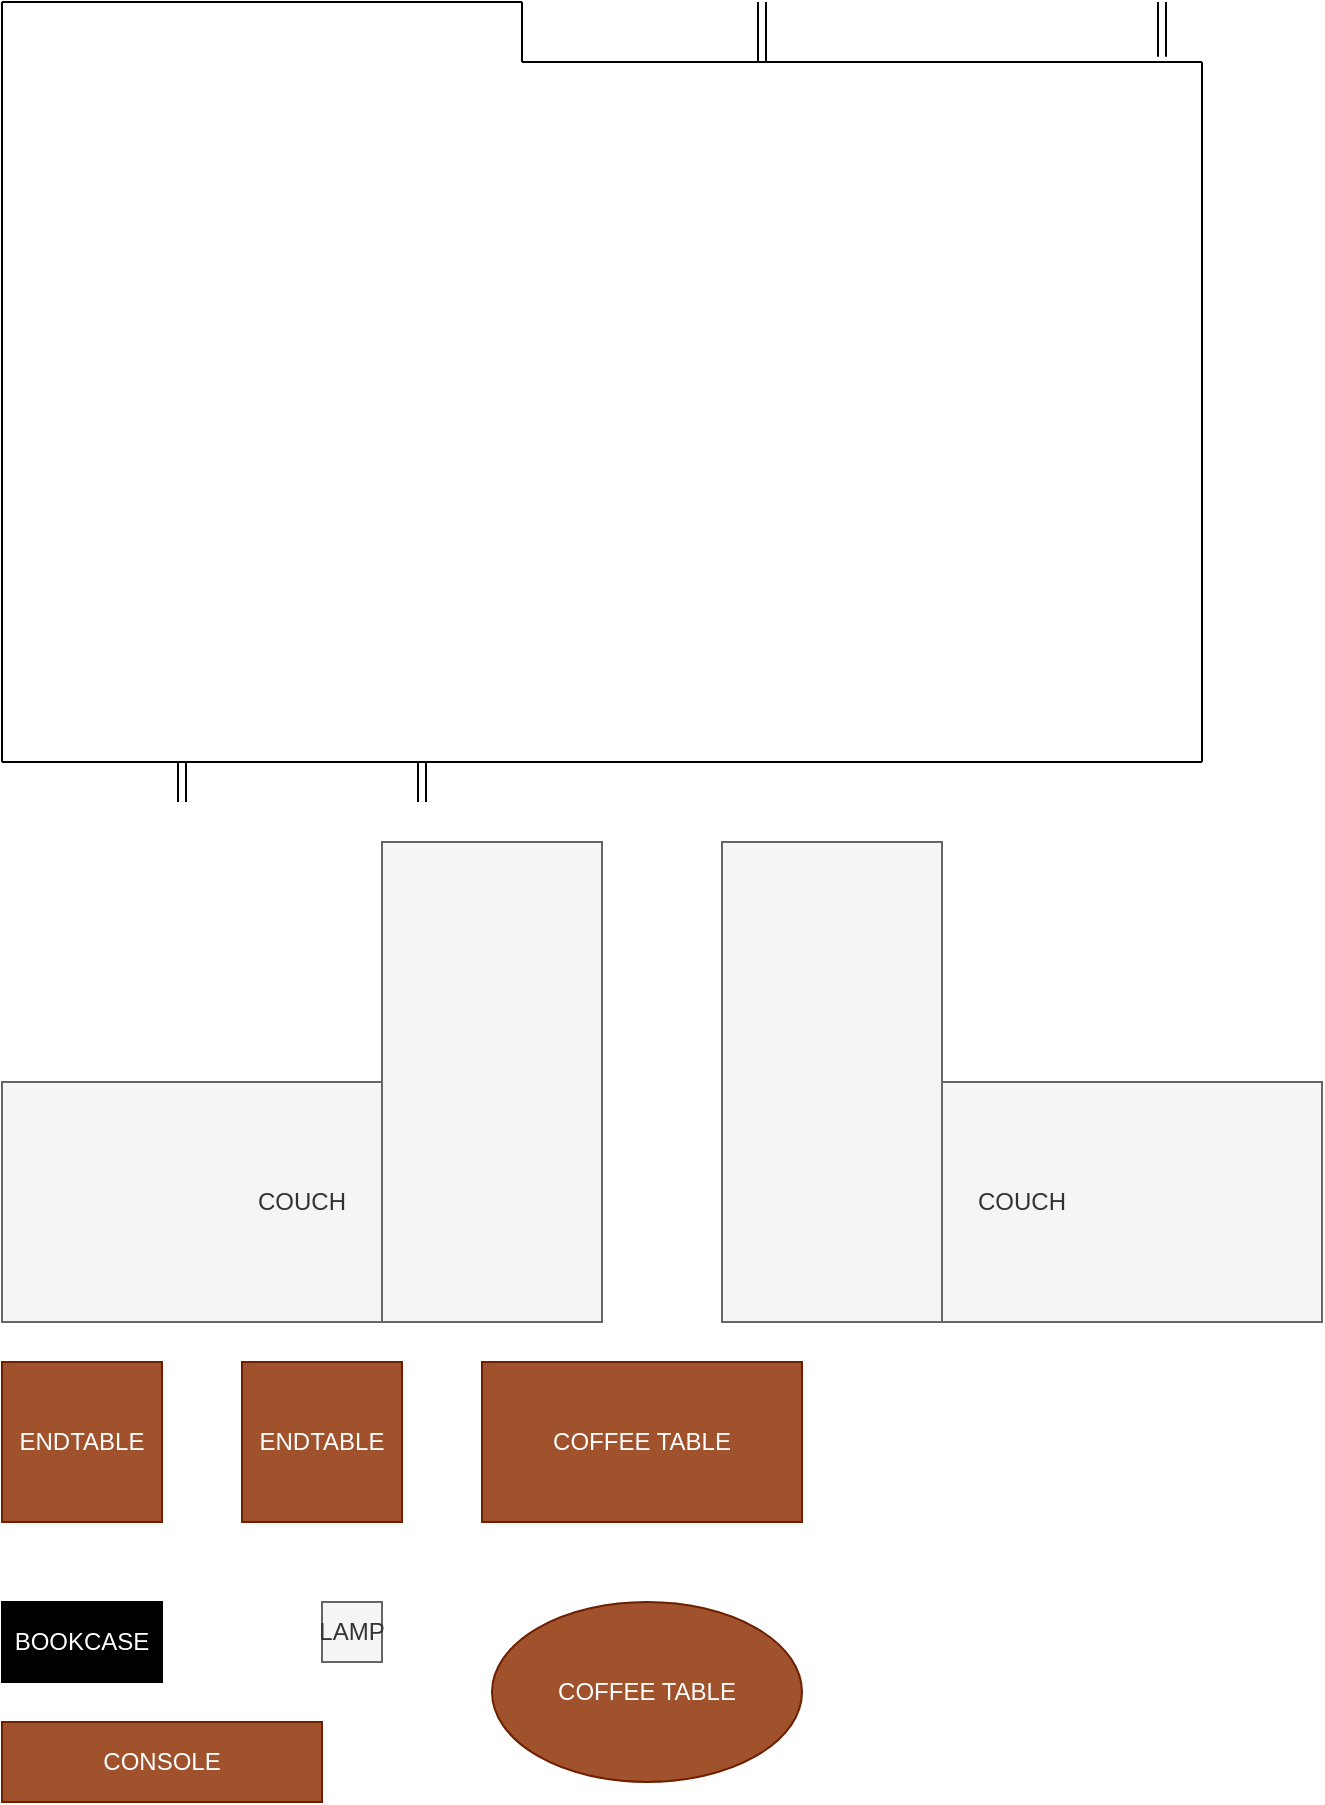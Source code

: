 <mxfile version="12.1.0" type="github" pages="1"><diagram id="qQnDsApoSpHMc4THVfdE" name="Page-1"><mxGraphModel dx="782" dy="413" grid="1" gridSize="10" guides="1" tooltips="1" connect="1" arrows="1" fold="1" page="1" pageScale="1" pageWidth="850" pageHeight="1100" math="0" shadow="0"><root><mxCell id="0"/><mxCell id="1" parent="0"/><mxCell id="y13b2MK2XemFfw-FXZ8G-1" value="" style="group" vertex="1" connectable="0" parent="1"><mxGeometry x="80" y="80" width="600" height="400" as="geometry"/></mxCell><mxCell id="y13b2MK2XemFfw-FXZ8G-2" value="" style="endArrow=none;html=1;" edge="1" parent="y13b2MK2XemFfw-FXZ8G-1"><mxGeometry width="50" height="50" relative="1" as="geometry"><mxPoint y="380" as="sourcePoint"/><mxPoint as="targetPoint"/></mxGeometry></mxCell><mxCell id="y13b2MK2XemFfw-FXZ8G-3" value="" style="endArrow=none;html=1;" edge="1" parent="y13b2MK2XemFfw-FXZ8G-1"><mxGeometry width="50" height="50" relative="1" as="geometry"><mxPoint x="600" y="380" as="sourcePoint"/><mxPoint y="380" as="targetPoint"/></mxGeometry></mxCell><mxCell id="y13b2MK2XemFfw-FXZ8G-4" value="" style="endArrow=none;html=1;" edge="1" parent="y13b2MK2XemFfw-FXZ8G-1"><mxGeometry width="50" height="50" relative="1" as="geometry"><mxPoint x="600" y="380" as="sourcePoint"/><mxPoint x="600" y="30" as="targetPoint"/></mxGeometry></mxCell><mxCell id="y13b2MK2XemFfw-FXZ8G-5" value="" style="endArrow=none;html=1;" edge="1" parent="y13b2MK2XemFfw-FXZ8G-1"><mxGeometry width="50" height="50" relative="1" as="geometry"><mxPoint x="260" as="sourcePoint"/><mxPoint as="targetPoint"/></mxGeometry></mxCell><mxCell id="y13b2MK2XemFfw-FXZ8G-6" value="" style="endArrow=none;html=1;" edge="1" parent="y13b2MK2XemFfw-FXZ8G-1"><mxGeometry width="50" height="50" relative="1" as="geometry"><mxPoint x="600" y="30" as="sourcePoint"/><mxPoint x="260" y="30" as="targetPoint"/></mxGeometry></mxCell><mxCell id="y13b2MK2XemFfw-FXZ8G-7" value="" style="endArrow=none;html=1;" edge="1" parent="y13b2MK2XemFfw-FXZ8G-1"><mxGeometry width="50" height="50" relative="1" as="geometry"><mxPoint x="260" y="30" as="sourcePoint"/><mxPoint x="260" as="targetPoint"/></mxGeometry></mxCell><mxCell id="y13b2MK2XemFfw-FXZ8G-8" value="" style="shape=link;html=1;" edge="1" parent="y13b2MK2XemFfw-FXZ8G-1"><mxGeometry width="50" height="50" relative="1" as="geometry"><mxPoint x="90" y="400" as="sourcePoint"/><mxPoint x="90" y="380" as="targetPoint"/></mxGeometry></mxCell><mxCell id="y13b2MK2XemFfw-FXZ8G-9" value="" style="shape=link;html=1;" edge="1" parent="y13b2MK2XemFfw-FXZ8G-1"><mxGeometry width="50" height="50" relative="1" as="geometry"><mxPoint x="210" y="400" as="sourcePoint"/><mxPoint x="210" y="380" as="targetPoint"/></mxGeometry></mxCell><mxCell id="y13b2MK2XemFfw-FXZ8G-10" value="" style="shape=link;html=1;" edge="1" parent="y13b2MK2XemFfw-FXZ8G-1"><mxGeometry width="50" height="50" relative="1" as="geometry"><mxPoint x="580" y="27.333" as="sourcePoint"/><mxPoint x="580" as="targetPoint"/></mxGeometry></mxCell><mxCell id="y13b2MK2XemFfw-FXZ8G-11" value="" style="shape=link;html=1;" edge="1" parent="y13b2MK2XemFfw-FXZ8G-1"><mxGeometry width="50" height="50" relative="1" as="geometry"><mxPoint x="380" y="30" as="sourcePoint"/><mxPoint x="380" as="targetPoint"/></mxGeometry></mxCell><mxCell id="y13b2MK2XemFfw-FXZ8G-12" value="" style="group" vertex="1" connectable="0" parent="1"><mxGeometry x="80" y="500" width="300" height="240" as="geometry"/></mxCell><mxCell id="y13b2MK2XemFfw-FXZ8G-13" value="COUCH" style="rounded=0;whiteSpace=wrap;html=1;fillColor=#f5f5f5;strokeColor=#666666;fontColor=#333333;" vertex="1" parent="y13b2MK2XemFfw-FXZ8G-12"><mxGeometry y="120" width="300" height="120" as="geometry"/></mxCell><mxCell id="y13b2MK2XemFfw-FXZ8G-14" value="" style="rounded=0;whiteSpace=wrap;html=1;fillColor=#f5f5f5;strokeColor=#666666;fontColor=#333333;" vertex="1" parent="y13b2MK2XemFfw-FXZ8G-12"><mxGeometry x="190" width="110" height="240" as="geometry"/></mxCell><mxCell id="y13b2MK2XemFfw-FXZ8G-15" value="ENDTABLE" style="rounded=0;whiteSpace=wrap;html=1;fillColor=#a0522d;strokeColor=#6D1F00;fontColor=#ffffff;" vertex="1" parent="1"><mxGeometry x="80" y="760" width="80" height="80" as="geometry"/></mxCell><mxCell id="y13b2MK2XemFfw-FXZ8G-16" value="ENDTABLE" style="rounded=0;whiteSpace=wrap;html=1;fillColor=#a0522d;strokeColor=#6D1F00;fontColor=#ffffff;" vertex="1" parent="1"><mxGeometry x="200" y="760" width="80" height="80" as="geometry"/></mxCell><mxCell id="y13b2MK2XemFfw-FXZ8G-17" value="COFFEE TABLE" style="rounded=0;whiteSpace=wrap;html=1;fillColor=#a0522d;strokeColor=#6D1F00;fontColor=#ffffff;" vertex="1" parent="1"><mxGeometry x="320" y="760" width="160" height="80" as="geometry"/></mxCell><mxCell id="y13b2MK2XemFfw-FXZ8G-18" value="&lt;font color=&quot;#ffffff&quot;&gt;BOOKCASE&lt;/font&gt;" style="rounded=0;whiteSpace=wrap;html=1;fillColor=#000000;" vertex="1" parent="1"><mxGeometry x="80" y="880" width="80" height="40" as="geometry"/></mxCell><mxCell id="y13b2MK2XemFfw-FXZ8G-19" value="LAMP" style="rounded=0;whiteSpace=wrap;html=1;fillColor=#f5f5f5;strokeColor=#666666;fontColor=#333333;" vertex="1" parent="1"><mxGeometry x="240" y="880" width="30" height="30" as="geometry"/></mxCell><mxCell id="y13b2MK2XemFfw-FXZ8G-20" value="COFFEE TABLE" style="ellipse;whiteSpace=wrap;html=1;fillColor=#a0522d;strokeColor=#6D1F00;fontColor=#ffffff;" vertex="1" parent="1"><mxGeometry x="325" y="880" width="155" height="90" as="geometry"/></mxCell><mxCell id="y13b2MK2XemFfw-FXZ8G-21" value="CONSOLE" style="rounded=0;whiteSpace=wrap;html=1;fillColor=#a0522d;strokeColor=#6D1F00;fontColor=#ffffff;" vertex="1" parent="1"><mxGeometry x="80" y="940" width="160" height="40" as="geometry"/></mxCell><mxCell id="y13b2MK2XemFfw-FXZ8G-22" value="" style="group;container=1;" vertex="1" connectable="0" parent="1"><mxGeometry x="440" y="500" width="300" height="240" as="geometry"/></mxCell><mxCell id="y13b2MK2XemFfw-FXZ8G-25" value="" style="group" vertex="1" connectable="0" parent="y13b2MK2XemFfw-FXZ8G-22"><mxGeometry width="300" height="240" as="geometry"/></mxCell><mxCell id="y13b2MK2XemFfw-FXZ8G-23" value="COUCH" style="rounded=0;whiteSpace=wrap;html=1;fillColor=#f5f5f5;strokeColor=#666666;fontColor=#333333;" vertex="1" parent="y13b2MK2XemFfw-FXZ8G-25"><mxGeometry y="120" width="300" height="120" as="geometry"/></mxCell><mxCell id="y13b2MK2XemFfw-FXZ8G-24" value="" style="rounded=0;whiteSpace=wrap;html=1;fillColor=#f5f5f5;strokeColor=#666666;fontColor=#333333;" vertex="1" parent="y13b2MK2XemFfw-FXZ8G-25"><mxGeometry width="110" height="240" as="geometry"/></mxCell></root></mxGraphModel></diagram></mxfile>